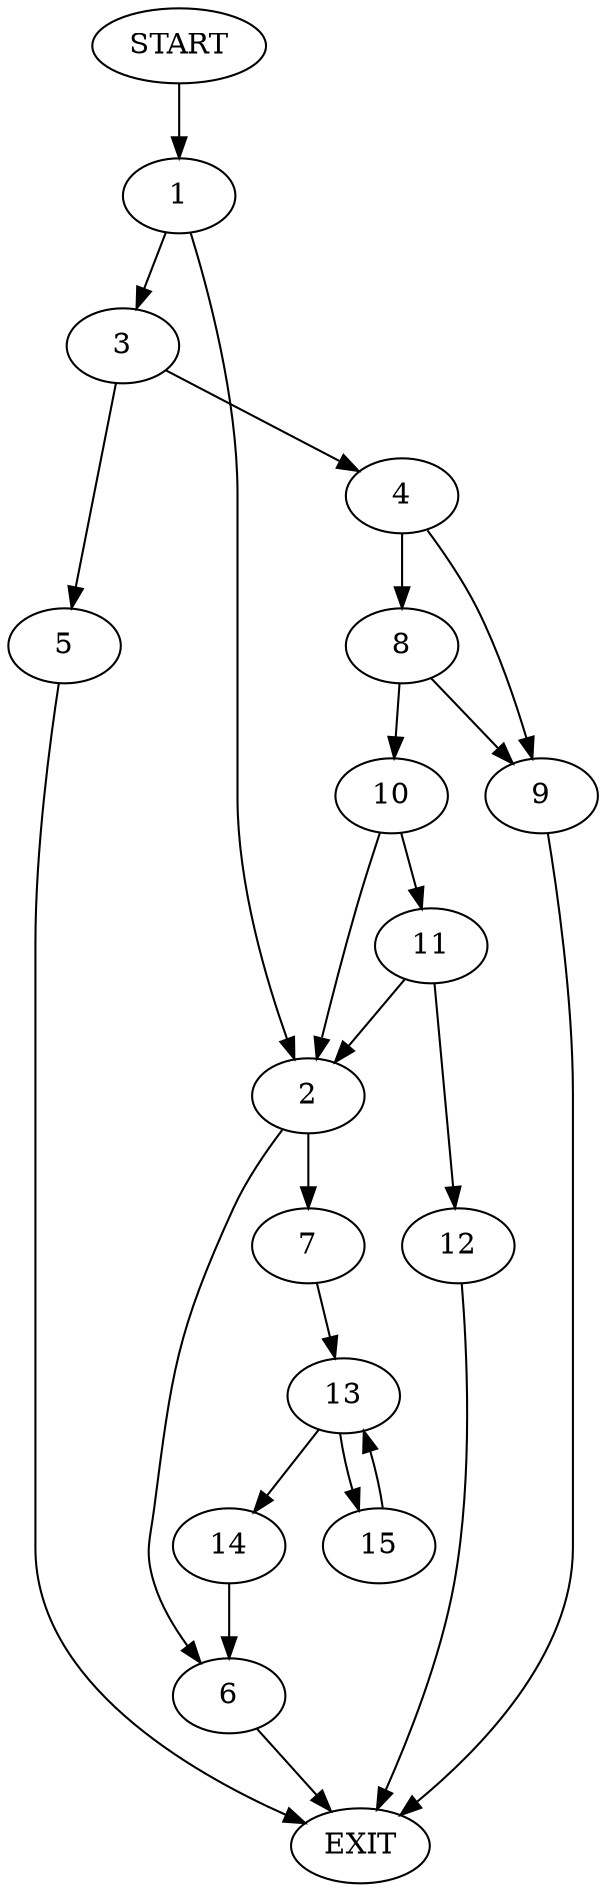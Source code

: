 digraph {
0 [label="START"]
16 [label="EXIT"]
0 -> 1
1 -> 2
1 -> 3
3 -> 4
3 -> 5
2 -> 6
2 -> 7
5 -> 16
4 -> 8
4 -> 9
8 -> 10
8 -> 9
9 -> 16
10 -> 2
10 -> 11
11 -> 2
11 -> 12
12 -> 16
6 -> 16
7 -> 13
13 -> 14
13 -> 15
14 -> 6
15 -> 13
}
